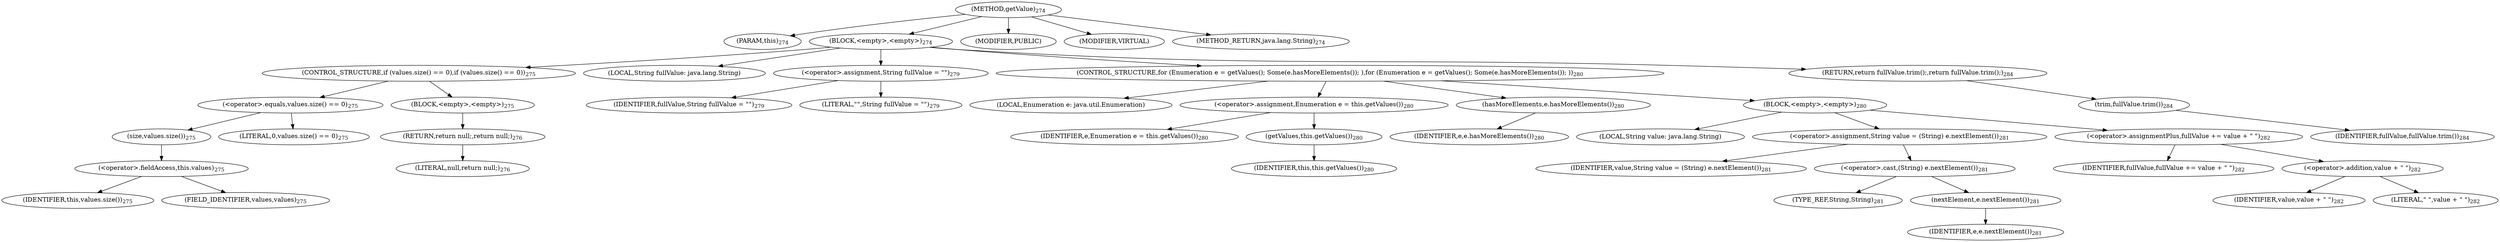 digraph "getValue" {  
"497" [label = <(METHOD,getValue)<SUB>274</SUB>> ]
"17" [label = <(PARAM,this)<SUB>274</SUB>> ]
"498" [label = <(BLOCK,&lt;empty&gt;,&lt;empty&gt;)<SUB>274</SUB>> ]
"499" [label = <(CONTROL_STRUCTURE,if (values.size() == 0),if (values.size() == 0))<SUB>275</SUB>> ]
"500" [label = <(&lt;operator&gt;.equals,values.size() == 0)<SUB>275</SUB>> ]
"501" [label = <(size,values.size())<SUB>275</SUB>> ]
"502" [label = <(&lt;operator&gt;.fieldAccess,this.values)<SUB>275</SUB>> ]
"503" [label = <(IDENTIFIER,this,values.size())<SUB>275</SUB>> ]
"504" [label = <(FIELD_IDENTIFIER,values,values)<SUB>275</SUB>> ]
"505" [label = <(LITERAL,0,values.size() == 0)<SUB>275</SUB>> ]
"506" [label = <(BLOCK,&lt;empty&gt;,&lt;empty&gt;)<SUB>275</SUB>> ]
"507" [label = <(RETURN,return null;,return null;)<SUB>276</SUB>> ]
"508" [label = <(LITERAL,null,return null;)<SUB>276</SUB>> ]
"509" [label = <(LOCAL,String fullValue: java.lang.String)> ]
"510" [label = <(&lt;operator&gt;.assignment,String fullValue = &quot;&quot;)<SUB>279</SUB>> ]
"511" [label = <(IDENTIFIER,fullValue,String fullValue = &quot;&quot;)<SUB>279</SUB>> ]
"512" [label = <(LITERAL,&quot;&quot;,String fullValue = &quot;&quot;)<SUB>279</SUB>> ]
"513" [label = <(CONTROL_STRUCTURE,for (Enumeration e = getValues(); Some(e.hasMoreElements()); ),for (Enumeration e = getValues(); Some(e.hasMoreElements()); ))<SUB>280</SUB>> ]
"514" [label = <(LOCAL,Enumeration e: java.util.Enumeration)> ]
"515" [label = <(&lt;operator&gt;.assignment,Enumeration e = this.getValues())<SUB>280</SUB>> ]
"516" [label = <(IDENTIFIER,e,Enumeration e = this.getValues())<SUB>280</SUB>> ]
"517" [label = <(getValues,this.getValues())<SUB>280</SUB>> ]
"16" [label = <(IDENTIFIER,this,this.getValues())<SUB>280</SUB>> ]
"518" [label = <(hasMoreElements,e.hasMoreElements())<SUB>280</SUB>> ]
"519" [label = <(IDENTIFIER,e,e.hasMoreElements())<SUB>280</SUB>> ]
"520" [label = <(BLOCK,&lt;empty&gt;,&lt;empty&gt;)<SUB>280</SUB>> ]
"521" [label = <(LOCAL,String value: java.lang.String)> ]
"522" [label = <(&lt;operator&gt;.assignment,String value = (String) e.nextElement())<SUB>281</SUB>> ]
"523" [label = <(IDENTIFIER,value,String value = (String) e.nextElement())<SUB>281</SUB>> ]
"524" [label = <(&lt;operator&gt;.cast,(String) e.nextElement())<SUB>281</SUB>> ]
"525" [label = <(TYPE_REF,String,String)<SUB>281</SUB>> ]
"526" [label = <(nextElement,e.nextElement())<SUB>281</SUB>> ]
"527" [label = <(IDENTIFIER,e,e.nextElement())<SUB>281</SUB>> ]
"528" [label = <(&lt;operator&gt;.assignmentPlus,fullValue += value + &quot; &quot;)<SUB>282</SUB>> ]
"529" [label = <(IDENTIFIER,fullValue,fullValue += value + &quot; &quot;)<SUB>282</SUB>> ]
"530" [label = <(&lt;operator&gt;.addition,value + &quot; &quot;)<SUB>282</SUB>> ]
"531" [label = <(IDENTIFIER,value,value + &quot; &quot;)<SUB>282</SUB>> ]
"532" [label = <(LITERAL,&quot; &quot;,value + &quot; &quot;)<SUB>282</SUB>> ]
"533" [label = <(RETURN,return fullValue.trim();,return fullValue.trim();)<SUB>284</SUB>> ]
"534" [label = <(trim,fullValue.trim())<SUB>284</SUB>> ]
"535" [label = <(IDENTIFIER,fullValue,fullValue.trim())<SUB>284</SUB>> ]
"536" [label = <(MODIFIER,PUBLIC)> ]
"537" [label = <(MODIFIER,VIRTUAL)> ]
"538" [label = <(METHOD_RETURN,java.lang.String)<SUB>274</SUB>> ]
  "497" -> "17" 
  "497" -> "498" 
  "497" -> "536" 
  "497" -> "537" 
  "497" -> "538" 
  "498" -> "499" 
  "498" -> "509" 
  "498" -> "510" 
  "498" -> "513" 
  "498" -> "533" 
  "499" -> "500" 
  "499" -> "506" 
  "500" -> "501" 
  "500" -> "505" 
  "501" -> "502" 
  "502" -> "503" 
  "502" -> "504" 
  "506" -> "507" 
  "507" -> "508" 
  "510" -> "511" 
  "510" -> "512" 
  "513" -> "514" 
  "513" -> "515" 
  "513" -> "518" 
  "513" -> "520" 
  "515" -> "516" 
  "515" -> "517" 
  "517" -> "16" 
  "518" -> "519" 
  "520" -> "521" 
  "520" -> "522" 
  "520" -> "528" 
  "522" -> "523" 
  "522" -> "524" 
  "524" -> "525" 
  "524" -> "526" 
  "526" -> "527" 
  "528" -> "529" 
  "528" -> "530" 
  "530" -> "531" 
  "530" -> "532" 
  "533" -> "534" 
  "534" -> "535" 
}
